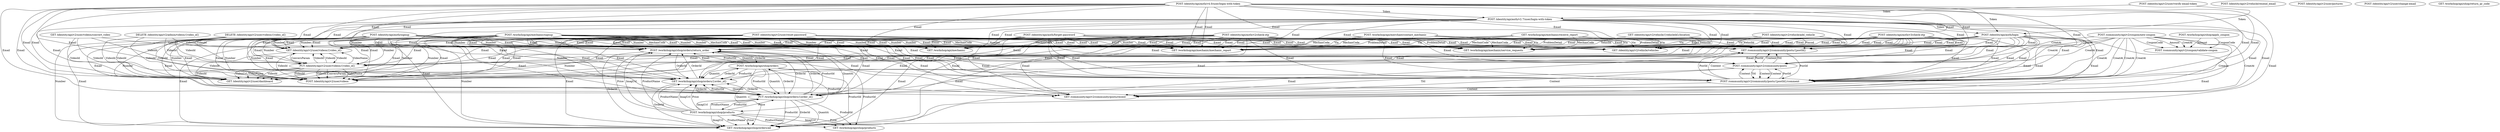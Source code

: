 digraph G {
  1 [ label="POST /identity/api/auth/signup" ];
  2 [ label="POST /identity/api/auth/v2.7/user/login-with-token" ];
  3 [ label="POST /workshop/api/shop/orders" ];
  4 [ label="GET /workshop/api/shop/orders/all" ];
  5 [ label="POST /identity/api/v2/vehicle/resend_email" ];
  6 [ label="POST /identity/api/auth/v3/check-otp" ];
  7 [ label="POST /workshop/api/shop/orders/return_order" ];
  8 [ label="GET /workshop/api/mechanic/service_requests" ];
  9 [ label="GET /workshop/api/mechanic/receive_report" ];
  10 [ label="GET /community/api/v2/community/posts/recent" ];
  11 [ label="POST /workshop/api/mechanic/signup" ];
  12 [ label="POST /identity/api/auth/login" ];
  13 [ label="POST /identity/api/auth/forget-password" ];
  14 [ label="GET /identity/api/v2/user/dashboard" ];
  15 [ label="GET /workshop/api/mechanic/" ];
  16 [ label="POST /identity/api/v2/user/videos" ];
  17 [ label="DELETE /identity/api/v2/admin/videos/{video_id}" ];
  18 [ label="POST /identity/api/v2/user/pictures" ];
  19 [ label="POST /identity/api/v2/user/verify-email-token" ];
  20 [ label="POST /workshop/api/shop/products" ];
  21 [ label="POST /community/api/v2/coupon/new-coupon" ];
  22 [ label="POST /identity/api/v2/vehicle/add_vehicle" ];
  23 [ label="POST /identity/api/v2/user/change-email" ];
  24 [ label="GET /identity/api/v2/user/videos/{video_id}" ];
  25 [ label="POST /identity/api/auth/v4.0/user/login-with-token" ];
  26 [ label="GET /community/api/v2/community/posts/{postId}" ];
  27 [ label="PUT /workshop/api/shop/orders/{order_id}" ];
  28 [ label="GET /workshop/api/shop/return_qr_code" ];
  29 [ label="PUT /identity/api/v2/user/videos/{video_id}" ];
  30 [ label="GET /workshop/api/mechanic/mechanic_report" ];
  31 [ label="POST /identity/api/auth/v2/check-otp" ];
  32 [ label="POST /community/api/v2/community/posts" ];
  33 [ label="POST /community/api/v2/community/posts/{postId}/comment" ];
  34 [ label="GET /identity/api/v2/vehicle/{vehicleId}/location" ];
  35 [ label="GET /workshop/api/shop/products" ];
  36 [ label="GET /workshop/api/shop/orders/{order_id}" ];
  37 [ label="GET /identity/api/v2/vehicle/vehicles" ];
  38 [ label="GET /identity/api/v2/user/videos/convert_video" ];
  39 [ label="DELETE /identity/api/v2/user/videos/{video_id}" ];
  40 [ label="POST /workshop/api/shop/apply_coupon" ];
  41 [ label="POST /workshop/api/merchant/contact_mechanic" ];
  42 [ label="POST /community/api/v2/coupon/validate-coupon" ];
  43 [ label="POST /identity/api/v2/user/reset-password" ];
  2 -> 12 [ label="Token" ];
  19 -> 12 [ label="Token" ];
  25 -> 12 [ label="Token" ];
  12 -> 4 [ label="Email" ];
  7 -> 4 [ label="OrderId" ];
  31 -> 4 [ label="Email" ];
  2 -> 4 [ label="Email" ];
  13 -> 4 [ label="Email" ];
  3 -> 4 [ label="Quantiti" ];
  3 -> 4 [ label="ProductId" ];
  20 -> 4 [ label="ImagUrl" ];
  20 -> 4 [ label="ProductName" ];
  20 -> 4 [ label="Price" ];
  36 -> 4 [ label="OrderId" ];
  1 -> 4 [ label="Number" ];
  1 -> 4 [ label="Email" ];
  6 -> 4 [ label="Email" ];
  11 -> 4 [ label="Number" ];
  11 -> 4 [ label="Email" ];
  43 -> 4 [ label="Email" ];
  25 -> 4 [ label="Email" ];
  27 -> 4 [ label="OrderId" ];
  27 -> 4 [ label="Quantiti" ];
  27 -> 4 [ label="ProductId" ];
  12 -> 7 [ label="Email" ];
  31 -> 7 [ label="Email" ];
  2 -> 7 [ label="Email" ];
  13 -> 7 [ label="Email" ];
  3 -> 7 [ label="ProductId" ];
  3 -> 7 [ label="Quantiti" ];
  20 -> 7 [ label="ImagUrl" ];
  20 -> 7 [ label="ProductName" ];
  20 -> 7 [ label="Price" ];
  36 -> 7 [ label="OrderId" ];
  1 -> 7 [ label="Number" ];
  1 -> 7 [ label="Email" ];
  6 -> 7 [ label="Email" ];
  11 -> 7 [ label="Number" ];
  11 -> 7 [ label="Email" ];
  43 -> 7 [ label="Email" ];
  25 -> 7 [ label="Email" ];
  27 -> 7 [ label="OrderId" ];
  27 -> 7 [ label="ProductId" ];
  27 -> 7 [ label="Quantiti" ];
  12 -> 10 [ label="Email" ];
  31 -> 10 [ label="Email" ];
  2 -> 10 [ label="Email" ];
  13 -> 10 [ label="Email" ];
  33 -> 10 [ label="Content" ];
  32 -> 10 [ label="Content" ];
  32 -> 10 [ label="Titl" ];
  1 -> 10 [ label="Email" ];
  6 -> 10 [ label="Email" ];
  11 -> 10 [ label="Email" ];
  43 -> 10 [ label="Email" ];
  21 -> 10 [ label="CreatAt" ];
  21 -> 10 [ label="CreatAt" ];
  25 -> 10 [ label="Email" ];
  38 -> 14 [ label="VideoId" ];
  12 -> 14 [ label="Email" ];
  39 -> 14 [ label="VideoId" ];
  24 -> 14 [ label="VideoId" ];
  31 -> 14 [ label="Email" ];
  2 -> 14 [ label="Email" ];
  13 -> 14 [ label="Email" ];
  17 -> 14 [ label="VideoId" ];
  1 -> 14 [ label="Email" ];
  1 -> 14 [ label="Number" ];
  6 -> 14 [ label="Email" ];
  11 -> 14 [ label="Email" ];
  11 -> 14 [ label="Number" ];
  29 -> 14 [ label="VideoName" ];
  29 -> 14 [ label="VideoId" ];
  29 -> 14 [ label="VideoId" ];
  29 -> 14 [ label="VideoUrl" ];
  43 -> 14 [ label="Email" ];
  25 -> 14 [ label="Email" ];
  38 -> 24 [ label="VideoId" ];
  12 -> 24 [ label="Email" ];
  39 -> 24 [ label="VideoId" ];
  31 -> 24 [ label="Email" ];
  2 -> 24 [ label="Email" ];
  13 -> 24 [ label="Email" ];
  17 -> 24 [ label="VideoId" ];
  1 -> 24 [ label="Email" ];
  1 -> 24 [ label="Number" ];
  6 -> 24 [ label="Email" ];
  11 -> 24 [ label="Email" ];
  11 -> 24 [ label="Number" ];
  29 -> 24 [ label="VideoName" ];
  29 -> 24 [ label="ConversParam" ];
  29 -> 24 [ label="VideoId" ];
  29 -> 24 [ label="VideoId" ];
  43 -> 24 [ label="Email" ];
  25 -> 24 [ label="Email" ];
  12 -> 26 [ label="Email" ];
  31 -> 26 [ label="Email" ];
  2 -> 26 [ label="Email" ];
  13 -> 26 [ label="Email" ];
  33 -> 26 [ label="Content" ];
  33 -> 26 [ label="PostId" ];
  32 -> 26 [ label="Content" ];
  32 -> 26 [ label="Titl" ];
  1 -> 26 [ label="Email" ];
  6 -> 26 [ label="Email" ];
  11 -> 26 [ label="Email" ];
  43 -> 26 [ label="Email" ];
  21 -> 26 [ label="CreatAt" ];
  21 -> 26 [ label="CreatAt" ];
  25 -> 26 [ label="Email" ];
  12 -> 15 [ label="Email" ];
  9 -> 15 [ label="MechanCode" ];
  31 -> 15 [ label="Email" ];
  2 -> 15 [ label="Email" ];
  13 -> 15 [ label="Email" ];
  1 -> 15 [ label="Number" ];
  1 -> 15 [ label="Email" ];
  6 -> 15 [ label="Email" ];
  41 -> 15 [ label="MechanCode" ];
  11 -> 15 [ label="Number" ];
  11 -> 15 [ label="Email" ];
  11 -> 15 [ label="MechanCode" ];
  43 -> 15 [ label="Email" ];
  25 -> 15 [ label="Email" ];
  19 -> 2 [ label="Token" ];
  25 -> 2 [ label="Token" ];
  38 -> 16 [ label="VideoId" ];
  12 -> 16 [ label="Email" ];
  39 -> 16 [ label="VideoId" ];
  24 -> 16 [ label="VideoId" ];
  31 -> 16 [ label="Email" ];
  2 -> 16 [ label="Email" ];
  13 -> 16 [ label="Email" ];
  17 -> 16 [ label="VideoId" ];
  1 -> 16 [ label="Number" ];
  1 -> 16 [ label="Email" ];
  6 -> 16 [ label="Email" ];
  11 -> 16 [ label="Number" ];
  11 -> 16 [ label="Email" ];
  29 -> 16 [ label="ConversParam" ];
  29 -> 16 [ label="VideoName" ];
  29 -> 16 [ label="VideoId" ];
  29 -> 16 [ label="VideoId" ];
  43 -> 16 [ label="Email" ];
  25 -> 16 [ label="Email" ];
  7 -> 3 [ label="OrderId" ];
  36 -> 3 [ label="OrderId" ];
  27 -> 3 [ label="OrderId" ];
  12 -> 33 [ label="Email" ];
  12 -> 33 [ label="Email" ];
  31 -> 33 [ label="Email" ];
  31 -> 33 [ label="Email" ];
  26 -> 33 [ label="PostId" ];
  2 -> 33 [ label="Email" ];
  2 -> 33 [ label="Email" ];
  13 -> 33 [ label="Email" ];
  13 -> 33 [ label="Email" ];
  32 -> 33 [ label="Titl" ];
  32 -> 33 [ label="Content" ];
  32 -> 33 [ label="Content" ];
  1 -> 33 [ label="Email" ];
  1 -> 33 [ label="Email" ];
  6 -> 33 [ label="Email" ];
  6 -> 33 [ label="Email" ];
  11 -> 33 [ label="Email" ];
  11 -> 33 [ label="Email" ];
  43 -> 33 [ label="Email" ];
  43 -> 33 [ label="Email" ];
  21 -> 33 [ label="CreatAt" ];
  21 -> 33 [ label="CreatAt" ];
  21 -> 33 [ label="CreatAt" ];
  21 -> 33 [ label="CreatAt" ];
  25 -> 33 [ label="Email" ];
  25 -> 33 [ label="Email" ];
  40 -> 42 [ label="CouponCode" ];
  40 -> 42 [ label="Amount" ];
  21 -> 42 [ label="CouponCode" ];
  21 -> 42 [ label="Amount" ];
  21 -> 42 [ label="CreatAt" ];
  12 -> 32 [ label="Email" ];
  31 -> 32 [ label="Email" ];
  26 -> 32 [ label="PostId" ];
  2 -> 32 [ label="Email" ];
  13 -> 32 [ label="Email" ];
  33 -> 32 [ label="PostId" ];
  33 -> 32 [ label="Content" ];
  1 -> 32 [ label="Email" ];
  6 -> 32 [ label="Email" ];
  11 -> 32 [ label="Email" ];
  43 -> 32 [ label="Email" ];
  21 -> 32 [ label="CreatAt" ];
  21 -> 32 [ label="CreatAt" ];
  25 -> 32 [ label="Email" ];
  3 -> 20 [ label="ProductId" ];
  27 -> 20 [ label="ProductId" ];
  3 -> 35 [ label="ProductId" ];
  20 -> 35 [ label="ImagUrl" ];
  20 -> 35 [ label="Price" ];
  20 -> 35 [ label="ProductName" ];
  27 -> 35 [ label="ProductId" ];
  12 -> 36 [ label="Email" ];
  7 -> 36 [ label="OrderId" ];
  31 -> 36 [ label="Email" ];
  2 -> 36 [ label="Email" ];
  13 -> 36 [ label="Email" ];
  3 -> 36 [ label="ProductId" ];
  3 -> 36 [ label="Quantiti" ];
  20 -> 36 [ label="Price" ];
  20 -> 36 [ label="ImagUrl" ];
  20 -> 36 [ label="ProductName" ];
  1 -> 36 [ label="Email" ];
  1 -> 36 [ label="Number" ];
  6 -> 36 [ label="Email" ];
  11 -> 36 [ label="Email" ];
  11 -> 36 [ label="Number" ];
  43 -> 36 [ label="Email" ];
  25 -> 36 [ label="Email" ];
  27 -> 36 [ label="ProductId" ];
  27 -> 36 [ label="Quantiti" ];
  27 -> 36 [ label="OrderId" ];
  12 -> 30 [ label="Email" ];
  12 -> 30 [ label="Email" ];
  9 -> 30 [ label="Vin" ];
  9 -> 30 [ label="MechanCode" ];
  9 -> 30 [ label="ProblemDetail" ];
  31 -> 30 [ label="Email" ];
  31 -> 30 [ label="Email" ];
  2 -> 30 [ label="Email" ];
  2 -> 30 [ label="Email" ];
  22 -> 30 [ label="Vin" ];
  13 -> 30 [ label="Email" ];
  13 -> 30 [ label="Email" ];
  1 -> 30 [ label="Email" ];
  1 -> 30 [ label="Email" ];
  1 -> 30 [ label="Number" ];
  1 -> 30 [ label="Number" ];
  6 -> 30 [ label="Email" ];
  6 -> 30 [ label="Email" ];
  41 -> 30 [ label="Vin" ];
  41 -> 30 [ label="MechanCode" ];
  41 -> 30 [ label="ProblemDetail" ];
  11 -> 30 [ label="Email" ];
  11 -> 30 [ label="MechanCode" ];
  11 -> 30 [ label="Email" ];
  11 -> 30 [ label="Number" ];
  11 -> 30 [ label="Number" ];
  43 -> 30 [ label="Email" ];
  43 -> 30 [ label="Email" ];
  34 -> 30 [ label="VehiclId" ];
  25 -> 30 [ label="Email" ];
  25 -> 30 [ label="Email" ];
  12 -> 8 [ label="Email" ];
  12 -> 8 [ label="Email" ];
  12 -> 8 [ label="Email" ];
  12 -> 8 [ label="Email" ];
  9 -> 8 [ label="Vin" ];
  9 -> 8 [ label="ProblemDetail" ];
  9 -> 8 [ label="MechanCode" ];
  31 -> 8 [ label="Email" ];
  31 -> 8 [ label="Email" ];
  2 -> 8 [ label="Email" ];
  2 -> 8 [ label="Email" ];
  22 -> 8 [ label="Vin" ];
  13 -> 8 [ label="Email" ];
  13 -> 8 [ label="Email" ];
  1 -> 8 [ label="Number" ];
  1 -> 8 [ label="Email" ];
  1 -> 8 [ label="Email" ];
  1 -> 8 [ label="Number" ];
  6 -> 8 [ label="Email" ];
  6 -> 8 [ label="Email" ];
  41 -> 8 [ label="Vin" ];
  41 -> 8 [ label="ProblemDetail" ];
  41 -> 8 [ label="MechanCode" ];
  11 -> 8 [ label="MechanCode" ];
  11 -> 8 [ label="Number" ];
  11 -> 8 [ label="Email" ];
  11 -> 8 [ label="Email" ];
  11 -> 8 [ label="Number" ];
  43 -> 8 [ label="Email" ];
  43 -> 8 [ label="Email" ];
  34 -> 8 [ label="VehiclId" ];
  25 -> 8 [ label="Email" ];
  25 -> 8 [ label="Email" ];
  38 -> 29 [ label="VideoId" ];
  12 -> 29 [ label="Email" ];
  39 -> 29 [ label="VideoId" ];
  24 -> 29 [ label="VideoId" ];
  31 -> 29 [ label="Email" ];
  2 -> 29 [ label="Email" ];
  13 -> 29 [ label="Email" ];
  17 -> 29 [ label="VideoId" ];
  1 -> 29 [ label="Number" ];
  1 -> 29 [ label="Email" ];
  6 -> 29 [ label="Email" ];
  11 -> 29 [ label="Number" ];
  11 -> 29 [ label="Email" ];
  43 -> 29 [ label="Email" ];
  25 -> 29 [ label="Email" ];
  12 -> 37 [ label="Email" ];
  9 -> 37 [ label="Vin" ];
  31 -> 37 [ label="Email" ];
  2 -> 37 [ label="Email" ];
  22 -> 37 [ label="Pincod" ];
  22 -> 37 [ label="Vin" ];
  13 -> 37 [ label="Email" ];
  1 -> 37 [ label="Number" ];
  1 -> 37 [ label="Email" ];
  6 -> 37 [ label="Email" ];
  41 -> 37 [ label="Vin" ];
  11 -> 37 [ label="Number" ];
  11 -> 37 [ label="Email" ];
  43 -> 37 [ label="Email" ];
  34 -> 37 [ label="VehiclId" ];
  25 -> 37 [ label="Email" ];
  12 -> 27 [ label="Email" ];
  7 -> 27 [ label="OrderId" ];
  31 -> 27 [ label="Email" ];
  2 -> 27 [ label="Email" ];
  13 -> 27 [ label="Email" ];
  3 -> 27 [ label="ProductId" ];
  3 -> 27 [ label="Quantiti" ];
  20 -> 27 [ label="Price" ];
  20 -> 27 [ label="ImagUrl" ];
  20 -> 27 [ label="ProductName" ];
  36 -> 27 [ label="OrderId" ];
  1 -> 27 [ label="Email" ];
  1 -> 27 [ label="Number" ];
  6 -> 27 [ label="Email" ];
  11 -> 27 [ label="Email" ];
  11 -> 27 [ label="Number" ];
  43 -> 27 [ label="Email" ];
  25 -> 27 [ label="Email" ];
}

